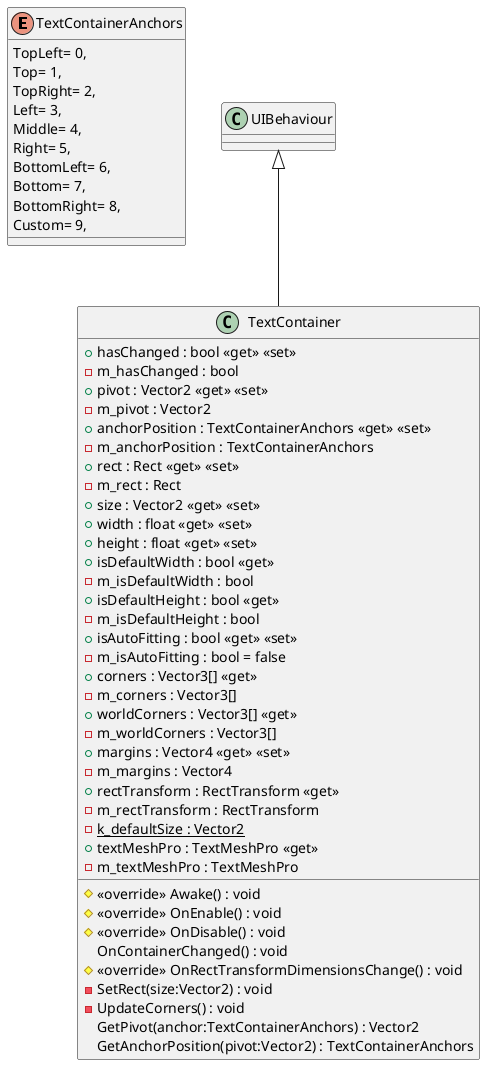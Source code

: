 @startuml
enum TextContainerAnchors {
    TopLeft= 0,
    Top= 1,
    TopRight= 2,
    Left= 3,
    Middle= 4,
    Right= 5,
    BottomLeft= 6,
    Bottom= 7,
    BottomRight= 8,
    Custom= 9,
}
class TextContainer {
    + hasChanged : bool <<get>> <<set>>
    - m_hasChanged : bool
    + pivot : Vector2 <<get>> <<set>>
    - m_pivot : Vector2
    + anchorPosition : TextContainerAnchors <<get>> <<set>>
    - m_anchorPosition : TextContainerAnchors
    + rect : Rect <<get>> <<set>>
    - m_rect : Rect
    + size : Vector2 <<get>> <<set>>
    + width : float <<get>> <<set>>
    + height : float <<get>> <<set>>
    + isDefaultWidth : bool <<get>>
    - m_isDefaultWidth : bool
    + isDefaultHeight : bool <<get>>
    - m_isDefaultHeight : bool
    + isAutoFitting : bool <<get>> <<set>>
    - m_isAutoFitting : bool = false
    + corners : Vector3[] <<get>>
    - m_corners : Vector3[]
    + worldCorners : Vector3[] <<get>>
    - m_worldCorners : Vector3[]
    + margins : Vector4 <<get>> <<set>>
    - m_margins : Vector4
    + rectTransform : RectTransform <<get>>
    - m_rectTransform : RectTransform
    - {static} k_defaultSize : Vector2
    + textMeshPro : TextMeshPro <<get>>
    - m_textMeshPro : TextMeshPro
    # <<override>> Awake() : void
    # <<override>> OnEnable() : void
    # <<override>> OnDisable() : void
    OnContainerChanged() : void
    # <<override>> OnRectTransformDimensionsChange() : void
    - SetRect(size:Vector2) : void
    - UpdateCorners() : void
    GetPivot(anchor:TextContainerAnchors) : Vector2
    GetAnchorPosition(pivot:Vector2) : TextContainerAnchors
}
UIBehaviour <|-- TextContainer
@enduml
